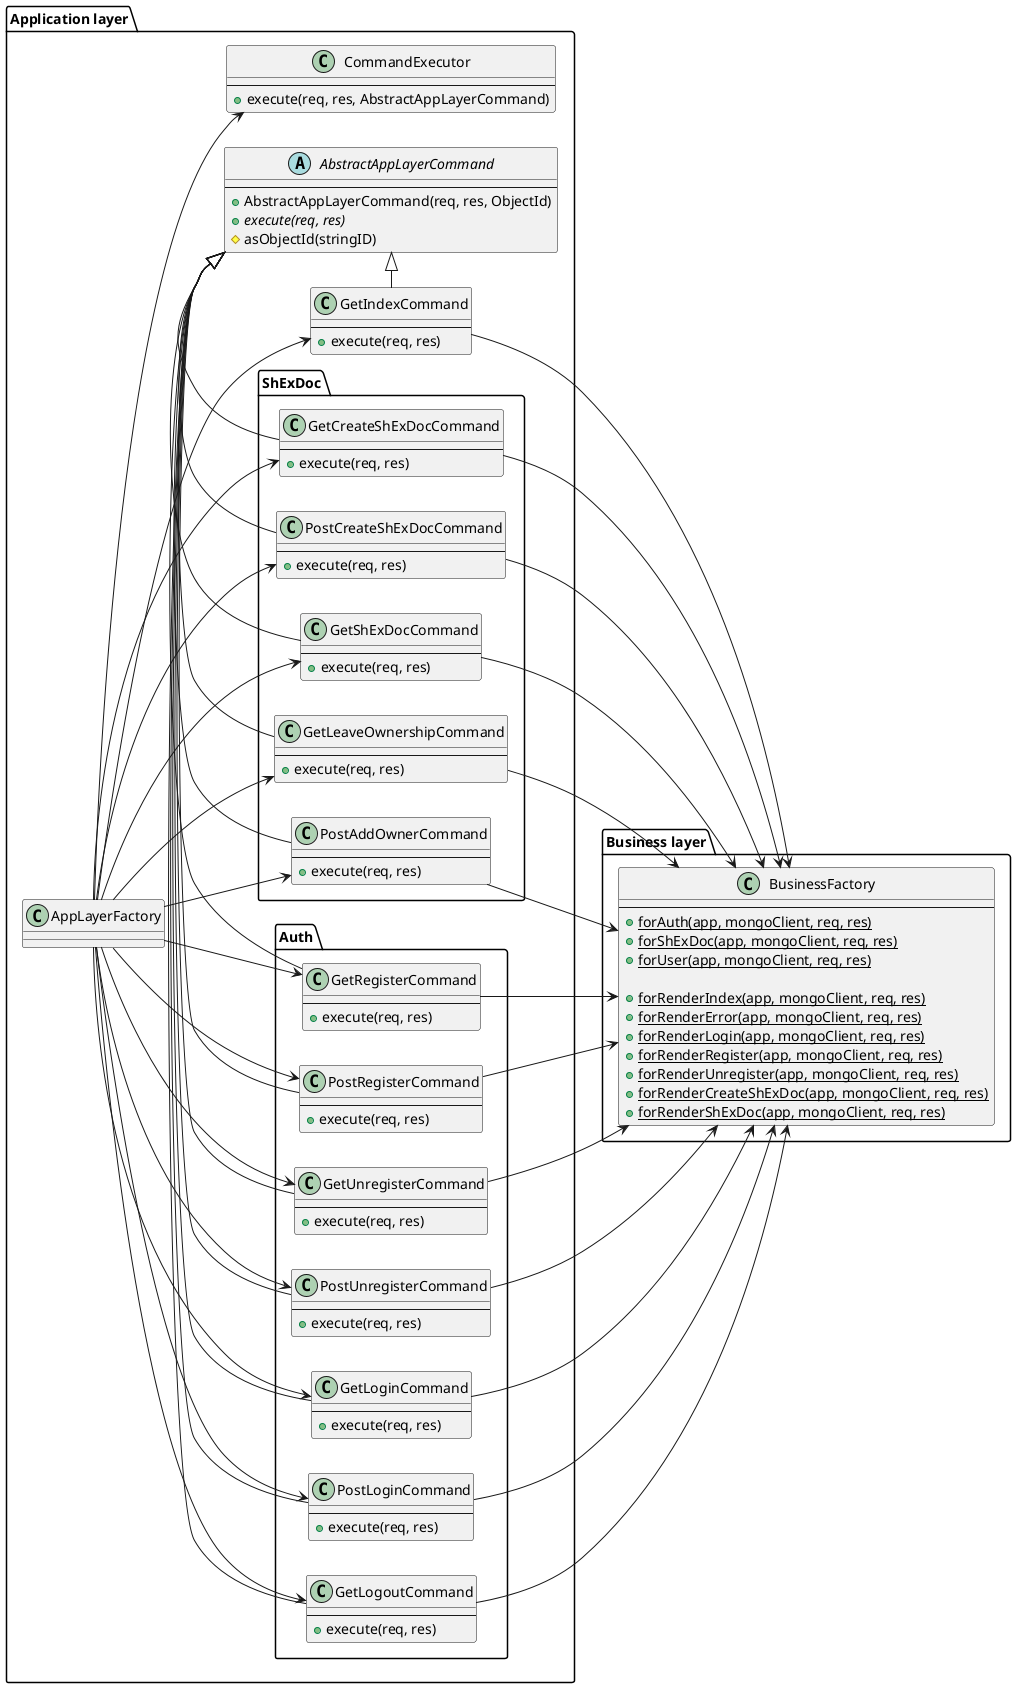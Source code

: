@startuml ShareYASHE - Classes structure - Application layer
left to right direction

package "Application layer" as appLayer {
    class "AppLayerFactory" as appLayerFactory {
    }

    class "CommandExecutor" as commandExecutor {
        --
        +execute(req, res, AbstractAppLayerCommand)
    }

    abstract class "AbstractAppLayerCommand" as abstractAppLayerCommand {
        --
        +AbstractAppLayerCommand(req, res, ObjectId)
        {abstract}+execute(req, res)
        #asObjectId(stringID)
    }

    class "GetIndexCommand" as getIndexCommand {
        --
        +execute(req, res)
    }

    package "ShExDoc" as appLayerShExDoc {
        class "GetCreateShExDocCommand" as getCreateShExDocCommand {
            --
            +execute(req, res)
        }
        class "PostCreateShExDocCommand" as postCreateShExDocCommand {
            --
            +execute(req, res)
        }
        class "GetShExDocCommand" as getShExDocCommand {
            --
            +execute(req, res)
        }
        class "GetLeaveOwnershipCommand" as getLeaveOwnershipCommand {
            --
            +execute(req, res)
        }
        class "PostAddOwnerCommand" as postAddOwnerCommand {
            --
            +execute(req, res)
        }
    }

        package "Auth" as appLayerAuth {
        class "GetRegisterCommand" as getRegisterCommand {
            --
            +execute(req, res)
        }
        class "PostRegisterCommand" as postRegisterCommand {
            --
            +execute(req, res)
        }
        class "GetUnregisterCommand" as getUnregisterCommand {
            --
            +execute(req, res)
        }
        class "PostUnregisterCommand" as postUnregisterCommand {
            --
            +execute(req, res)
        }
        class "GetLoginCommand" as getLoginCommand {
            --
            +execute(req, res)
        }
        class "PostLoginCommand" as postLoginCommand {
            --
            +execute(req, res)
        }
        class "GetLogoutCommand" as getLogoutCommand {
            --
            +execute(req, res)
        }
    }
}

package "Business layer" as busLayer {
    class "BusinessFactory" as businessFactory {
        --
        {static}+forAuth(app, mongoClient, req, res)
        {static}+forShExDoc(app, mongoClient, req, res)
        {static}+forUser(app, mongoClient, req, res)

        {static}+forRenderIndex(app, mongoClient, req, res)
        {static}+forRenderError(app, mongoClient, req, res)
        {static}+forRenderLogin(app, mongoClient, req, res)
        {static}+forRenderRegister(app, mongoClient, req, res)
        {static}+forRenderUnregister(app, mongoClient, req, res)
        {static}+forRenderCreateShExDoc(app, mongoClient, req, res)
        {static}+forRenderShExDoc(app, mongoClient, req, res)
    }
}

getRegisterCommand --> businessFactory
postRegisterCommand --> businessFactory
getUnregisterCommand --> businessFactory
postUnregisterCommand --> businessFactory
getLoginCommand --> businessFactory
postLoginCommand --> businessFactory
getLogoutCommand --> businessFactory

getCreateShExDocCommand --> businessFactory
postCreateShExDocCommand --> businessFactory
getShExDocCommand --> businessFactory
getLeaveOwnershipCommand --> businessFactory
postAddOwnerCommand --> businessFactory

getIndexCommand --> businessFactory

appLayerFactory --> getRegisterCommand
appLayerFactory --> postRegisterCommand
appLayerFactory --> getUnregisterCommand
appLayerFactory --> postUnregisterCommand
appLayerFactory --> getLoginCommand
appLayerFactory --> postLoginCommand
appLayerFactory --> getLogoutCommand

appLayerFactory --> getCreateShExDocCommand
appLayerFactory --> postCreateShExDocCommand
appLayerFactory --> getShExDocCommand
appLayerFactory --> getLeaveOwnershipCommand
appLayerFactory --> postAddOwnerCommand

appLayerFactory --> getIndexCommand

appLayerFactory --> commandExecutor

getRegisterCommand -right-|> abstractAppLayerCommand
postRegisterCommand -right-|> abstractAppLayerCommand
getUnregisterCommand -right-|> abstractAppLayerCommand
postUnregisterCommand -right-|> abstractAppLayerCommand
getLoginCommand -right-|> abstractAppLayerCommand
postLoginCommand -right-|> abstractAppLayerCommand
getLogoutCommand -right-|> abstractAppLayerCommand

getCreateShExDocCommand -right-|> abstractAppLayerCommand
postCreateShExDocCommand -right-|> abstractAppLayerCommand
getShExDocCommand -right-|> abstractAppLayerCommand
getLeaveOwnershipCommand -right-|> abstractAppLayerCommand
postAddOwnerCommand -right-|> abstractAppLayerCommand

getIndexCommand -right-|> abstractAppLayerCommand

@enduml